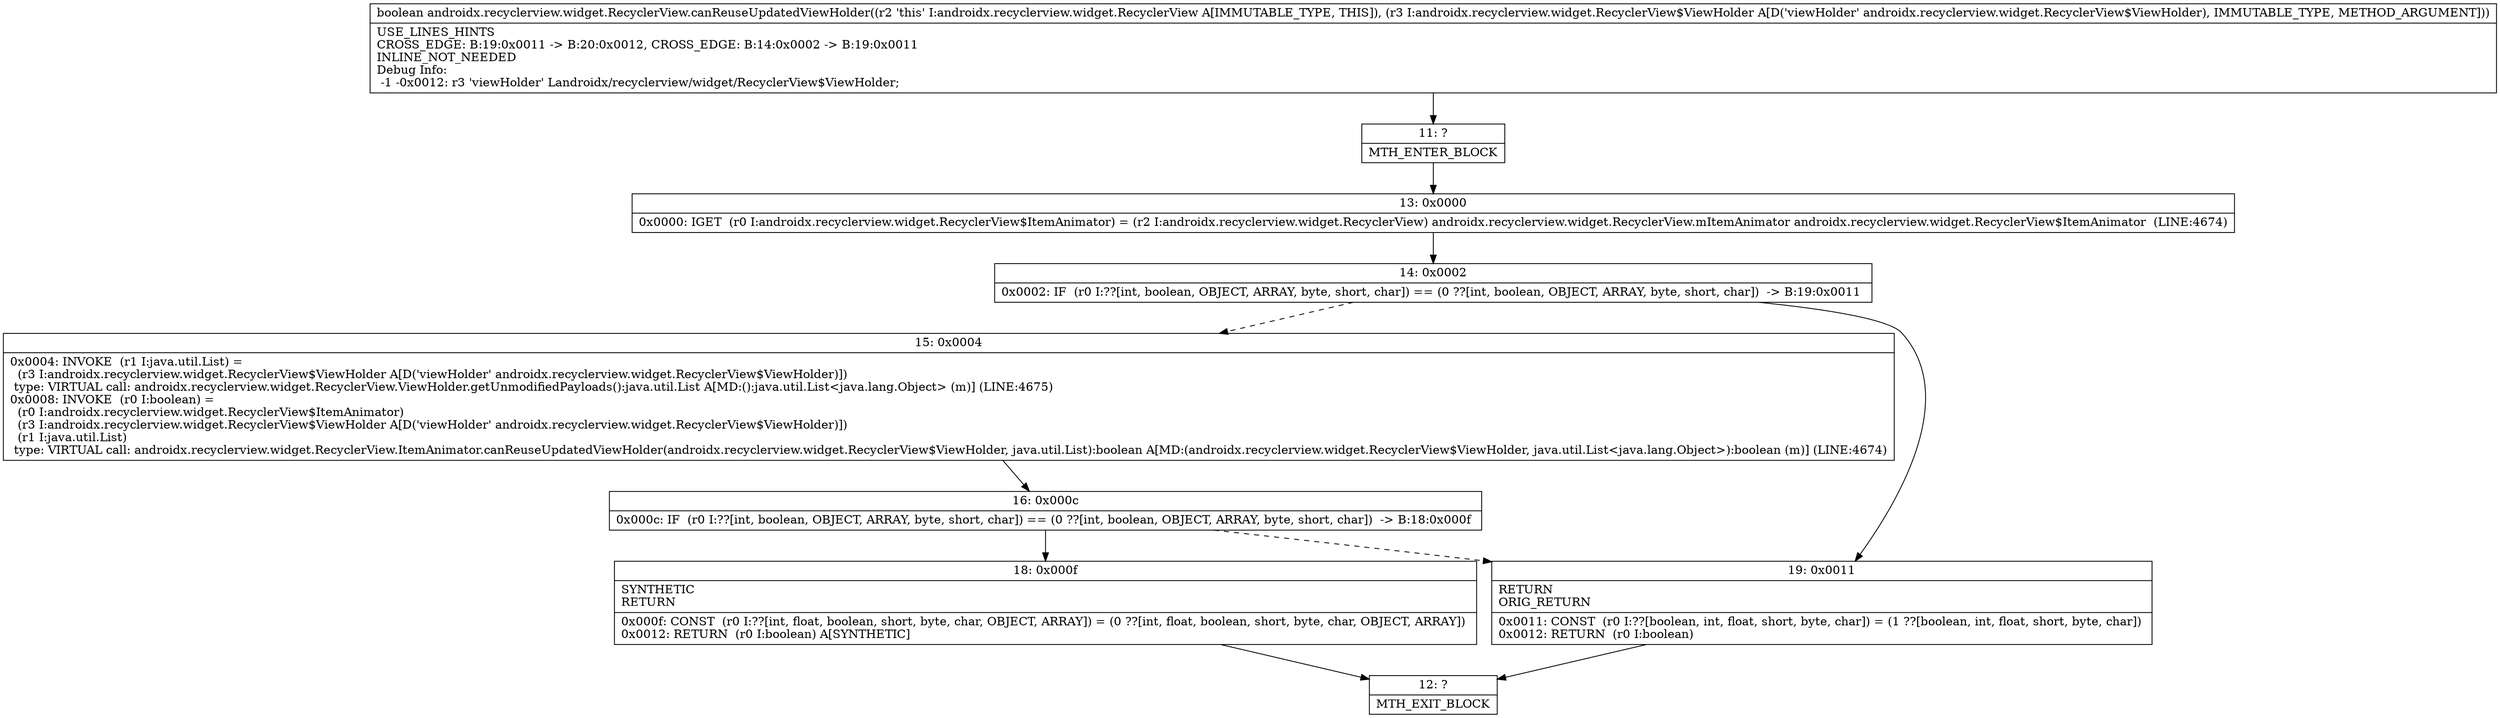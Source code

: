 digraph "CFG forandroidx.recyclerview.widget.RecyclerView.canReuseUpdatedViewHolder(Landroidx\/recyclerview\/widget\/RecyclerView$ViewHolder;)Z" {
Node_11 [shape=record,label="{11\:\ ?|MTH_ENTER_BLOCK\l}"];
Node_13 [shape=record,label="{13\:\ 0x0000|0x0000: IGET  (r0 I:androidx.recyclerview.widget.RecyclerView$ItemAnimator) = (r2 I:androidx.recyclerview.widget.RecyclerView) androidx.recyclerview.widget.RecyclerView.mItemAnimator androidx.recyclerview.widget.RecyclerView$ItemAnimator  (LINE:4674)\l}"];
Node_14 [shape=record,label="{14\:\ 0x0002|0x0002: IF  (r0 I:??[int, boolean, OBJECT, ARRAY, byte, short, char]) == (0 ??[int, boolean, OBJECT, ARRAY, byte, short, char])  \-\> B:19:0x0011 \l}"];
Node_15 [shape=record,label="{15\:\ 0x0004|0x0004: INVOKE  (r1 I:java.util.List) = \l  (r3 I:androidx.recyclerview.widget.RecyclerView$ViewHolder A[D('viewHolder' androidx.recyclerview.widget.RecyclerView$ViewHolder)])\l type: VIRTUAL call: androidx.recyclerview.widget.RecyclerView.ViewHolder.getUnmodifiedPayloads():java.util.List A[MD:():java.util.List\<java.lang.Object\> (m)] (LINE:4675)\l0x0008: INVOKE  (r0 I:boolean) = \l  (r0 I:androidx.recyclerview.widget.RecyclerView$ItemAnimator)\l  (r3 I:androidx.recyclerview.widget.RecyclerView$ViewHolder A[D('viewHolder' androidx.recyclerview.widget.RecyclerView$ViewHolder)])\l  (r1 I:java.util.List)\l type: VIRTUAL call: androidx.recyclerview.widget.RecyclerView.ItemAnimator.canReuseUpdatedViewHolder(androidx.recyclerview.widget.RecyclerView$ViewHolder, java.util.List):boolean A[MD:(androidx.recyclerview.widget.RecyclerView$ViewHolder, java.util.List\<java.lang.Object\>):boolean (m)] (LINE:4674)\l}"];
Node_16 [shape=record,label="{16\:\ 0x000c|0x000c: IF  (r0 I:??[int, boolean, OBJECT, ARRAY, byte, short, char]) == (0 ??[int, boolean, OBJECT, ARRAY, byte, short, char])  \-\> B:18:0x000f \l}"];
Node_18 [shape=record,label="{18\:\ 0x000f|SYNTHETIC\lRETURN\l|0x000f: CONST  (r0 I:??[int, float, boolean, short, byte, char, OBJECT, ARRAY]) = (0 ??[int, float, boolean, short, byte, char, OBJECT, ARRAY]) \l0x0012: RETURN  (r0 I:boolean) A[SYNTHETIC]\l}"];
Node_12 [shape=record,label="{12\:\ ?|MTH_EXIT_BLOCK\l}"];
Node_19 [shape=record,label="{19\:\ 0x0011|RETURN\lORIG_RETURN\l|0x0011: CONST  (r0 I:??[boolean, int, float, short, byte, char]) = (1 ??[boolean, int, float, short, byte, char]) \l0x0012: RETURN  (r0 I:boolean) \l}"];
MethodNode[shape=record,label="{boolean androidx.recyclerview.widget.RecyclerView.canReuseUpdatedViewHolder((r2 'this' I:androidx.recyclerview.widget.RecyclerView A[IMMUTABLE_TYPE, THIS]), (r3 I:androidx.recyclerview.widget.RecyclerView$ViewHolder A[D('viewHolder' androidx.recyclerview.widget.RecyclerView$ViewHolder), IMMUTABLE_TYPE, METHOD_ARGUMENT]))  | USE_LINES_HINTS\lCROSS_EDGE: B:19:0x0011 \-\> B:20:0x0012, CROSS_EDGE: B:14:0x0002 \-\> B:19:0x0011\lINLINE_NOT_NEEDED\lDebug Info:\l  \-1 \-0x0012: r3 'viewHolder' Landroidx\/recyclerview\/widget\/RecyclerView$ViewHolder;\l}"];
MethodNode -> Node_11;Node_11 -> Node_13;
Node_13 -> Node_14;
Node_14 -> Node_15[style=dashed];
Node_14 -> Node_19;
Node_15 -> Node_16;
Node_16 -> Node_18;
Node_16 -> Node_19[style=dashed];
Node_18 -> Node_12;
Node_19 -> Node_12;
}

